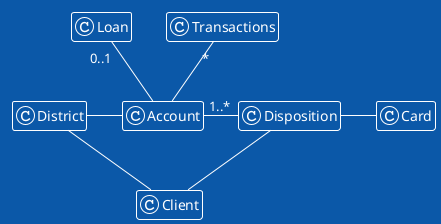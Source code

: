 @startuml

!theme amiga

hide empty members

class Account  {
}

class Card {
}

class Client {
}

class Disposition {
}

class District {
}

class Loan {
}

class Transactions {
}

Loan "0..1" --  Account
Transactions "*" -- Account

District -right- Client
Disposition -- Client
Account -left- District
Account -right- "1..*" Disposition

Disposition -right- Card

@enduml
